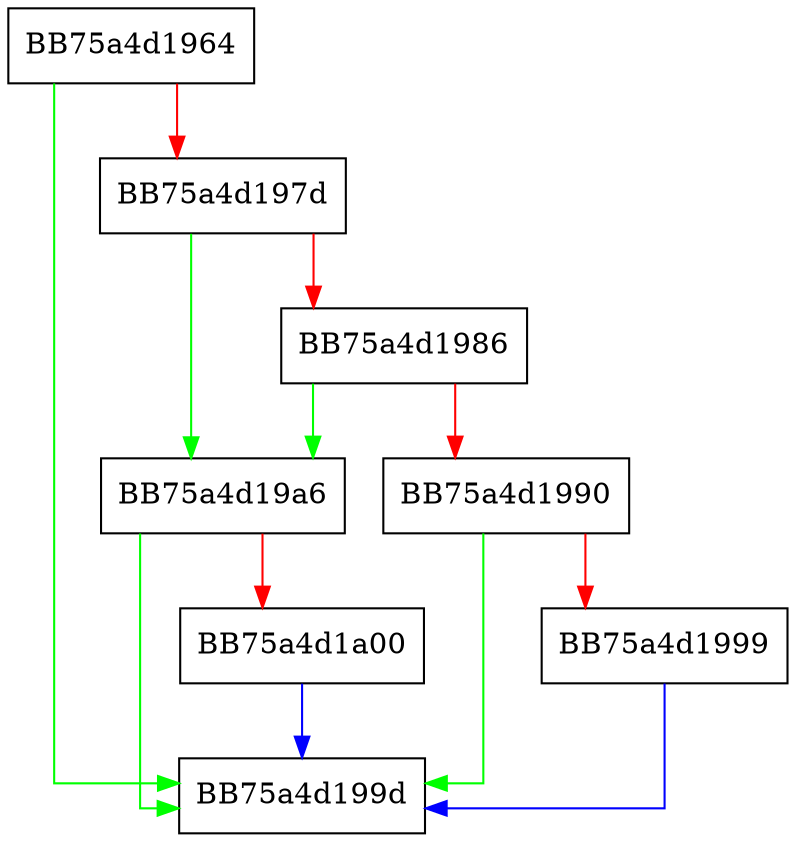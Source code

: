 digraph _Towupper {
  node [shape="box"];
  graph [splines=ortho];
  BB75a4d1964 -> BB75a4d199d [color="green"];
  BB75a4d1964 -> BB75a4d197d [color="red"];
  BB75a4d197d -> BB75a4d19a6 [color="green"];
  BB75a4d197d -> BB75a4d1986 [color="red"];
  BB75a4d1986 -> BB75a4d19a6 [color="green"];
  BB75a4d1986 -> BB75a4d1990 [color="red"];
  BB75a4d1990 -> BB75a4d199d [color="green"];
  BB75a4d1990 -> BB75a4d1999 [color="red"];
  BB75a4d1999 -> BB75a4d199d [color="blue"];
  BB75a4d19a6 -> BB75a4d199d [color="green"];
  BB75a4d19a6 -> BB75a4d1a00 [color="red"];
  BB75a4d1a00 -> BB75a4d199d [color="blue"];
}